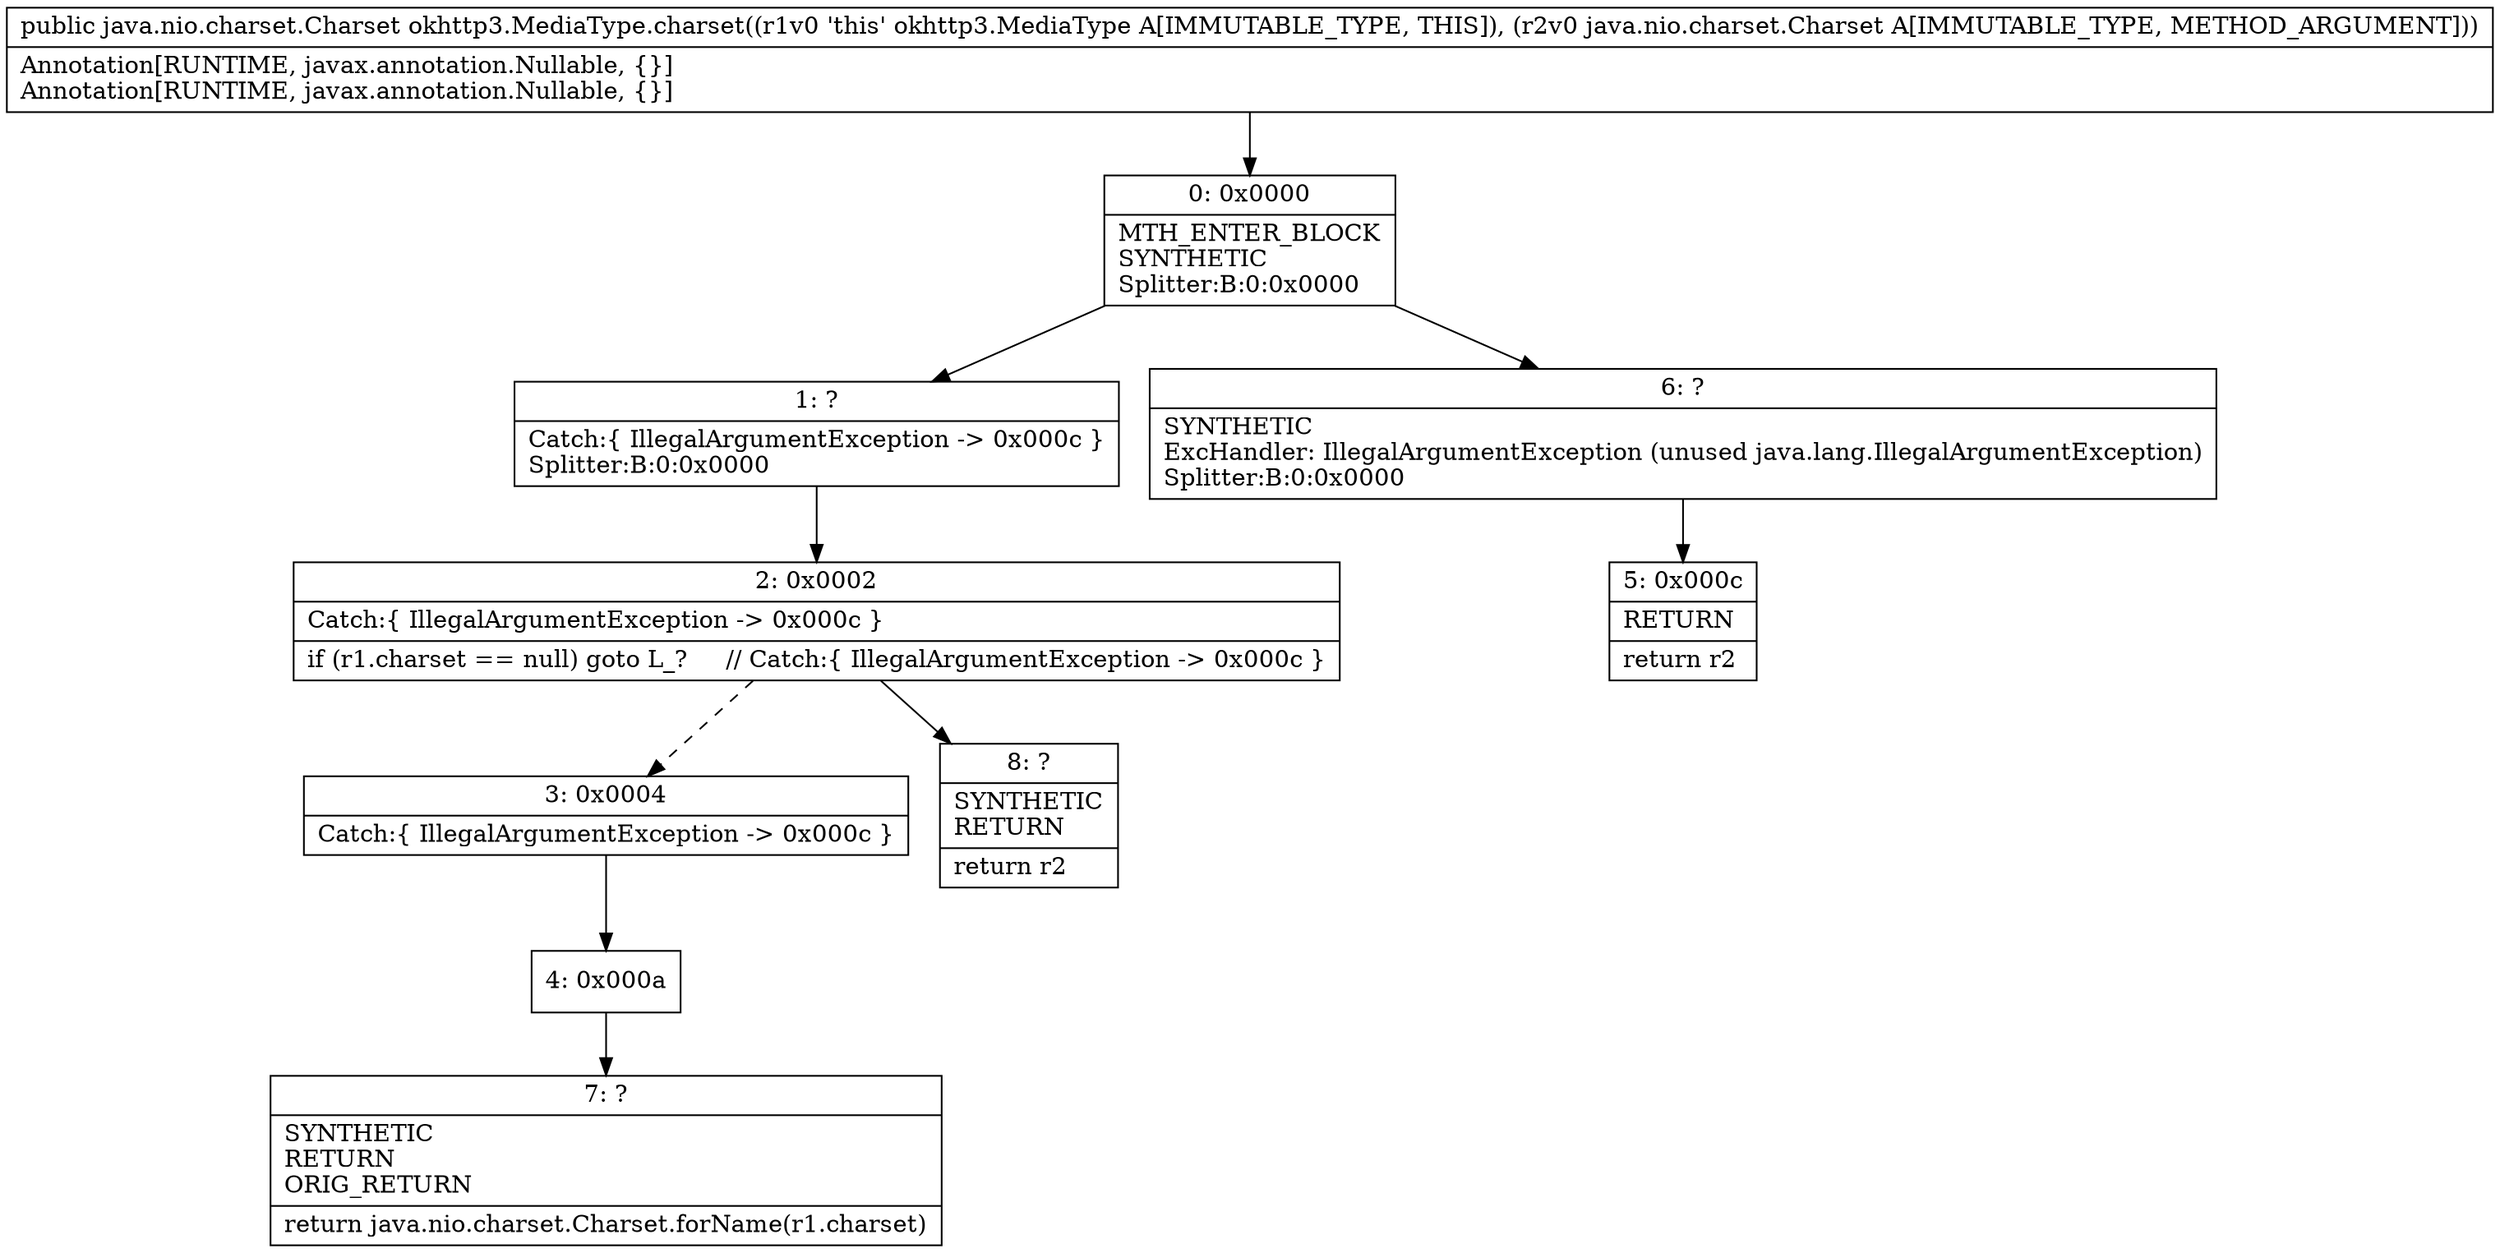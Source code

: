 digraph "CFG forokhttp3.MediaType.charset(Ljava\/nio\/charset\/Charset;)Ljava\/nio\/charset\/Charset;" {
Node_0 [shape=record,label="{0\:\ 0x0000|MTH_ENTER_BLOCK\lSYNTHETIC\lSplitter:B:0:0x0000\l}"];
Node_1 [shape=record,label="{1\:\ ?|Catch:\{ IllegalArgumentException \-\> 0x000c \}\lSplitter:B:0:0x0000\l}"];
Node_2 [shape=record,label="{2\:\ 0x0002|Catch:\{ IllegalArgumentException \-\> 0x000c \}\l|if (r1.charset == null) goto L_?     \/\/ Catch:\{ IllegalArgumentException \-\> 0x000c \}\l}"];
Node_3 [shape=record,label="{3\:\ 0x0004|Catch:\{ IllegalArgumentException \-\> 0x000c \}\l}"];
Node_4 [shape=record,label="{4\:\ 0x000a}"];
Node_5 [shape=record,label="{5\:\ 0x000c|RETURN\l|return r2\l}"];
Node_6 [shape=record,label="{6\:\ ?|SYNTHETIC\lExcHandler: IllegalArgumentException (unused java.lang.IllegalArgumentException)\lSplitter:B:0:0x0000\l}"];
Node_7 [shape=record,label="{7\:\ ?|SYNTHETIC\lRETURN\lORIG_RETURN\l|return java.nio.charset.Charset.forName(r1.charset)\l}"];
Node_8 [shape=record,label="{8\:\ ?|SYNTHETIC\lRETURN\l|return r2\l}"];
MethodNode[shape=record,label="{public java.nio.charset.Charset okhttp3.MediaType.charset((r1v0 'this' okhttp3.MediaType A[IMMUTABLE_TYPE, THIS]), (r2v0 java.nio.charset.Charset A[IMMUTABLE_TYPE, METHOD_ARGUMENT]))  | Annotation[RUNTIME, javax.annotation.Nullable, \{\}]\lAnnotation[RUNTIME, javax.annotation.Nullable, \{\}]\l}"];
MethodNode -> Node_0;
Node_0 -> Node_1;
Node_0 -> Node_6;
Node_1 -> Node_2;
Node_2 -> Node_3[style=dashed];
Node_2 -> Node_8;
Node_3 -> Node_4;
Node_4 -> Node_7;
Node_6 -> Node_5;
}

